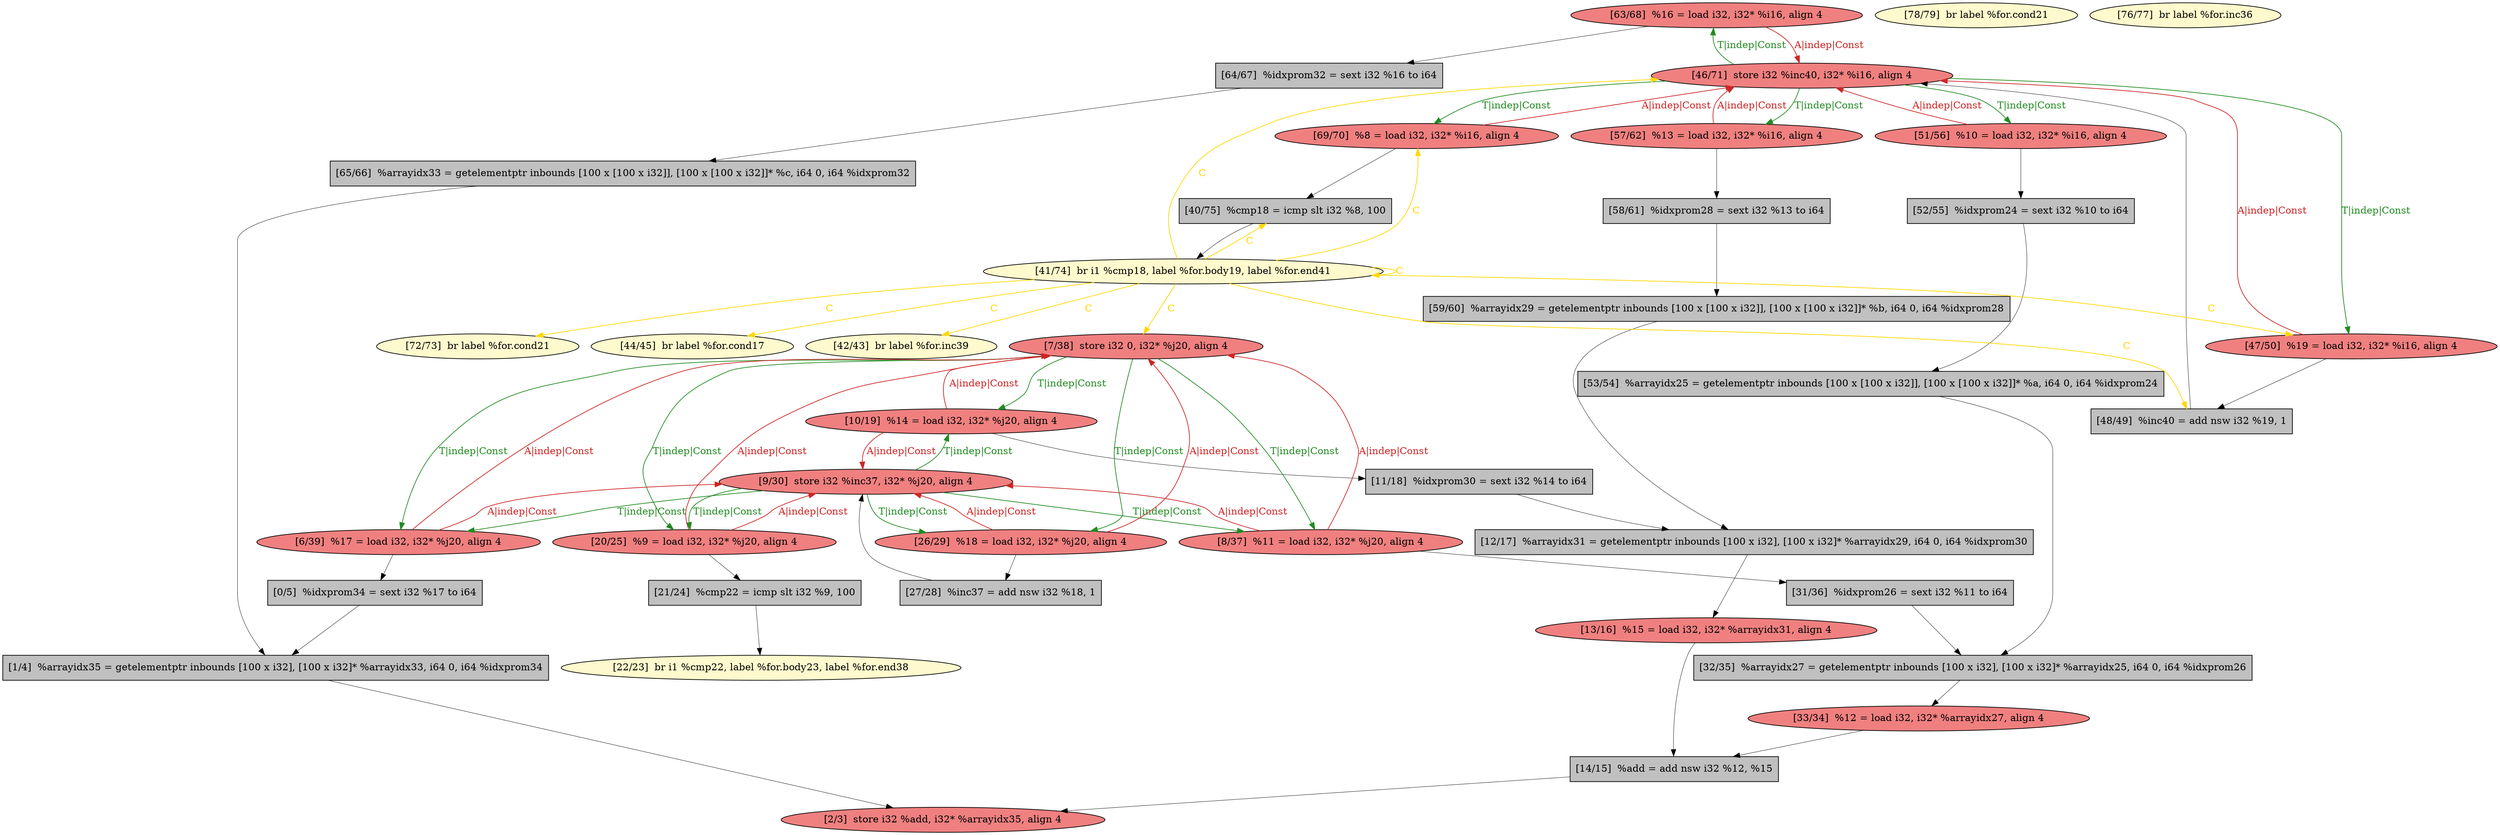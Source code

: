 
digraph G {


node1437 [fillcolor=grey,label="[11/18]  %idxprom30 = sext i32 %14 to i64",shape=rectangle,style=filled ]
node1414 [fillcolor=lemonchiffon,label="[78/79]  br label %for.cond21",shape=ellipse,style=filled ]
node1408 [fillcolor=lightcoral,label="[46/71]  store i32 %inc40, i32* %i16, align 4",shape=ellipse,style=filled ]
node1412 [fillcolor=grey,label="[32/35]  %arrayidx27 = getelementptr inbounds [100 x i32], [100 x i32]* %arrayidx25, i64 0, i64 %idxprom26",shape=rectangle,style=filled ]
node1411 [fillcolor=lightcoral,label="[2/3]  store i32 %add, i32* %arrayidx35, align 4",shape=ellipse,style=filled ]
node1410 [fillcolor=grey,label="[65/66]  %arrayidx33 = getelementptr inbounds [100 x [100 x i32]], [100 x [100 x i32]]* %c, i64 0, i64 %idxprom32",shape=rectangle,style=filled ]
node1428 [fillcolor=lemonchiffon,label="[72/73]  br label %for.cond21",shape=ellipse,style=filled ]
node1409 [fillcolor=lightcoral,label="[10/19]  %14 = load i32, i32* %j20, align 4",shape=ellipse,style=filled ]
node1407 [fillcolor=lightcoral,label="[9/30]  store i32 %inc37, i32* %j20, align 4",shape=ellipse,style=filled ]
node1433 [fillcolor=grey,label="[58/61]  %idxprom28 = sext i32 %13 to i64",shape=rectangle,style=filled ]
node1406 [fillcolor=lemonchiffon,label="[76/77]  br label %for.inc36",shape=ellipse,style=filled ]
node1413 [fillcolor=lightcoral,label="[20/25]  %9 = load i32, i32* %j20, align 4",shape=ellipse,style=filled ]
node1430 [fillcolor=grey,label="[12/17]  %arrayidx31 = getelementptr inbounds [100 x i32], [100 x i32]* %arrayidx29, i64 0, i64 %idxprom30",shape=rectangle,style=filled ]
node1404 [fillcolor=grey,label="[21/24]  %cmp22 = icmp slt i32 %9, 100",shape=rectangle,style=filled ]
node1429 [fillcolor=lightcoral,label="[57/62]  %13 = load i32, i32* %i16, align 4",shape=ellipse,style=filled ]
node1399 [fillcolor=grey,label="[0/5]  %idxprom34 = sext i32 %17 to i64",shape=rectangle,style=filled ]
node1403 [fillcolor=lemonchiffon,label="[22/23]  br i1 %cmp22, label %for.body23, label %for.end38",shape=ellipse,style=filled ]
node1435 [fillcolor=lightcoral,label="[26/29]  %18 = load i32, i32* %j20, align 4",shape=ellipse,style=filled ]
node1405 [fillcolor=grey,label="[52/55]  %idxprom24 = sext i32 %10 to i64",shape=rectangle,style=filled ]
node1402 [fillcolor=grey,label="[40/75]  %cmp18 = icmp slt i32 %8, 100",shape=rectangle,style=filled ]
node1401 [fillcolor=lightcoral,label="[7/38]  store i32 0, i32* %j20, align 4",shape=ellipse,style=filled ]
node1415 [fillcolor=lemonchiffon,label="[44/45]  br label %for.cond17",shape=ellipse,style=filled ]
node1416 [fillcolor=grey,label="[48/49]  %inc40 = add nsw i32 %19, 1",shape=rectangle,style=filled ]
node1417 [fillcolor=lightcoral,label="[13/16]  %15 = load i32, i32* %arrayidx31, align 4",shape=ellipse,style=filled ]
node1436 [fillcolor=grey,label="[59/60]  %arrayidx29 = getelementptr inbounds [100 x [100 x i32]], [100 x [100 x i32]]* %b, i64 0, i64 %idxprom28",shape=rectangle,style=filled ]
node1418 [fillcolor=grey,label="[27/28]  %inc37 = add nsw i32 %18, 1",shape=rectangle,style=filled ]
node1438 [fillcolor=lightcoral,label="[63/68]  %16 = load i32, i32* %i16, align 4",shape=ellipse,style=filled ]
node1432 [fillcolor=lemonchiffon,label="[42/43]  br label %for.inc39",shape=ellipse,style=filled ]
node1419 [fillcolor=grey,label="[1/4]  %arrayidx35 = getelementptr inbounds [100 x i32], [100 x i32]* %arrayidx33, i64 0, i64 %idxprom34",shape=rectangle,style=filled ]
node1425 [fillcolor=lightcoral,label="[69/70]  %8 = load i32, i32* %i16, align 4",shape=ellipse,style=filled ]
node1400 [fillcolor=lightcoral,label="[6/39]  %17 = load i32, i32* %j20, align 4",shape=ellipse,style=filled ]
node1420 [fillcolor=lightcoral,label="[33/34]  %12 = load i32, i32* %arrayidx27, align 4",shape=ellipse,style=filled ]
node1421 [fillcolor=lightcoral,label="[51/56]  %10 = load i32, i32* %i16, align 4",shape=ellipse,style=filled ]
node1422 [fillcolor=lightcoral,label="[8/37]  %11 = load i32, i32* %j20, align 4",shape=ellipse,style=filled ]
node1423 [fillcolor=grey,label="[14/15]  %add = add nsw i32 %12, %15",shape=rectangle,style=filled ]
node1424 [fillcolor=lightcoral,label="[47/50]  %19 = load i32, i32* %i16, align 4",shape=ellipse,style=filled ]
node1426 [fillcolor=grey,label="[53/54]  %arrayidx25 = getelementptr inbounds [100 x [100 x i32]], [100 x [100 x i32]]* %a, i64 0, i64 %idxprom24",shape=rectangle,style=filled ]
node1434 [fillcolor=grey,label="[64/67]  %idxprom32 = sext i32 %16 to i64",shape=rectangle,style=filled ]
node1427 [fillcolor=grey,label="[31/36]  %idxprom26 = sext i32 %11 to i64",shape=rectangle,style=filled ]
node1431 [fillcolor=lemonchiffon,label="[41/74]  br i1 %cmp18, label %for.body19, label %for.end41",shape=ellipse,style=filled ]

node1431->node1401 [style=solid,color=gold,label="C",penwidth=1.0,fontcolor=gold ]
node1426->node1412 [style=solid,color=black,label="",penwidth=0.5,fontcolor=black ]
node1422->node1401 [style=solid,color=firebrick3,label="A|indep|Const",penwidth=1.0,fontcolor=firebrick3 ]
node1412->node1420 [style=solid,color=black,label="",penwidth=0.5,fontcolor=black ]
node1402->node1431 [style=solid,color=black,label="",penwidth=0.5,fontcolor=black ]
node1431->node1402 [style=solid,color=gold,label="C",penwidth=1.0,fontcolor=gold ]
node1427->node1412 [style=solid,color=black,label="",penwidth=0.5,fontcolor=black ]
node1413->node1404 [style=solid,color=black,label="",penwidth=0.5,fontcolor=black ]
node1431->node1425 [style=solid,color=gold,label="C",penwidth=1.0,fontcolor=gold ]
node1435->node1401 [style=solid,color=firebrick3,label="A|indep|Const",penwidth=1.0,fontcolor=firebrick3 ]
node1421->node1408 [style=solid,color=firebrick3,label="A|indep|Const",penwidth=1.0,fontcolor=firebrick3 ]
node1422->node1427 [style=solid,color=black,label="",penwidth=0.5,fontcolor=black ]
node1425->node1402 [style=solid,color=black,label="",penwidth=0.5,fontcolor=black ]
node1420->node1423 [style=solid,color=black,label="",penwidth=0.5,fontcolor=black ]
node1430->node1417 [style=solid,color=black,label="",penwidth=0.5,fontcolor=black ]
node1400->node1399 [style=solid,color=black,label="",penwidth=0.5,fontcolor=black ]
node1423->node1411 [style=solid,color=black,label="",penwidth=0.5,fontcolor=black ]
node1424->node1416 [style=solid,color=black,label="",penwidth=0.5,fontcolor=black ]
node1431->node1428 [style=solid,color=gold,label="C",penwidth=1.0,fontcolor=gold ]
node1409->node1437 [style=solid,color=black,label="",penwidth=0.5,fontcolor=black ]
node1401->node1409 [style=solid,color=forestgreen,label="T|indep|Const",penwidth=1.0,fontcolor=forestgreen ]
node1400->node1401 [style=solid,color=firebrick3,label="A|indep|Const",penwidth=1.0,fontcolor=firebrick3 ]
node1421->node1405 [style=solid,color=black,label="",penwidth=0.5,fontcolor=black ]
node1429->node1408 [style=solid,color=firebrick3,label="A|indep|Const",penwidth=1.0,fontcolor=firebrick3 ]
node1401->node1400 [style=solid,color=forestgreen,label="T|indep|Const",penwidth=1.0,fontcolor=forestgreen ]
node1407->node1413 [style=solid,color=forestgreen,label="T|indep|Const",penwidth=1.0,fontcolor=forestgreen ]
node1413->node1407 [style=solid,color=firebrick3,label="A|indep|Const",penwidth=1.0,fontcolor=firebrick3 ]
node1409->node1401 [style=solid,color=firebrick3,label="A|indep|Const",penwidth=1.0,fontcolor=firebrick3 ]
node1435->node1407 [style=solid,color=firebrick3,label="A|indep|Const",penwidth=1.0,fontcolor=firebrick3 ]
node1408->node1425 [style=solid,color=forestgreen,label="T|indep|Const",penwidth=1.0,fontcolor=forestgreen ]
node1408->node1424 [style=solid,color=forestgreen,label="T|indep|Const",penwidth=1.0,fontcolor=forestgreen ]
node1431->node1408 [style=solid,color=gold,label="C",penwidth=1.0,fontcolor=gold ]
node1416->node1408 [style=solid,color=black,label="",penwidth=0.5,fontcolor=black ]
node1401->node1413 [style=solid,color=forestgreen,label="T|indep|Const",penwidth=1.0,fontcolor=forestgreen ]
node1434->node1410 [style=solid,color=black,label="",penwidth=0.5,fontcolor=black ]
node1405->node1426 [style=solid,color=black,label="",penwidth=0.5,fontcolor=black ]
node1436->node1430 [style=solid,color=black,label="",penwidth=0.5,fontcolor=black ]
node1424->node1408 [style=solid,color=firebrick3,label="A|indep|Const",penwidth=1.0,fontcolor=firebrick3 ]
node1431->node1415 [style=solid,color=gold,label="C",penwidth=1.0,fontcolor=gold ]
node1429->node1433 [style=solid,color=black,label="",penwidth=0.5,fontcolor=black ]
node1404->node1403 [style=solid,color=black,label="",penwidth=0.5,fontcolor=black ]
node1419->node1411 [style=solid,color=black,label="",penwidth=0.5,fontcolor=black ]
node1431->node1431 [style=solid,color=gold,label="C",penwidth=1.0,fontcolor=gold ]
node1431->node1416 [style=solid,color=gold,label="C",penwidth=1.0,fontcolor=gold ]
node1400->node1407 [style=solid,color=firebrick3,label="A|indep|Const",penwidth=1.0,fontcolor=firebrick3 ]
node1418->node1407 [style=solid,color=black,label="",penwidth=0.5,fontcolor=black ]
node1408->node1421 [style=solid,color=forestgreen,label="T|indep|Const",penwidth=1.0,fontcolor=forestgreen ]
node1407->node1435 [style=solid,color=forestgreen,label="T|indep|Const",penwidth=1.0,fontcolor=forestgreen ]
node1408->node1438 [style=solid,color=forestgreen,label="T|indep|Const",penwidth=1.0,fontcolor=forestgreen ]
node1407->node1400 [style=solid,color=forestgreen,label="T|indep|Const",penwidth=1.0,fontcolor=forestgreen ]
node1431->node1424 [style=solid,color=gold,label="C",penwidth=1.0,fontcolor=gold ]
node1431->node1432 [style=solid,color=gold,label="C",penwidth=1.0,fontcolor=gold ]
node1438->node1434 [style=solid,color=black,label="",penwidth=0.5,fontcolor=black ]
node1413->node1401 [style=solid,color=firebrick3,label="A|indep|Const",penwidth=1.0,fontcolor=firebrick3 ]
node1437->node1430 [style=solid,color=black,label="",penwidth=0.5,fontcolor=black ]
node1407->node1422 [style=solid,color=forestgreen,label="T|indep|Const",penwidth=1.0,fontcolor=forestgreen ]
node1422->node1407 [style=solid,color=firebrick3,label="A|indep|Const",penwidth=1.0,fontcolor=firebrick3 ]
node1401->node1422 [style=solid,color=forestgreen,label="T|indep|Const",penwidth=1.0,fontcolor=forestgreen ]
node1438->node1408 [style=solid,color=firebrick3,label="A|indep|Const",penwidth=1.0,fontcolor=firebrick3 ]
node1410->node1419 [style=solid,color=black,label="",penwidth=0.5,fontcolor=black ]
node1401->node1435 [style=solid,color=forestgreen,label="T|indep|Const",penwidth=1.0,fontcolor=forestgreen ]
node1399->node1419 [style=solid,color=black,label="",penwidth=0.5,fontcolor=black ]
node1408->node1429 [style=solid,color=forestgreen,label="T|indep|Const",penwidth=1.0,fontcolor=forestgreen ]
node1409->node1407 [style=solid,color=firebrick3,label="A|indep|Const",penwidth=1.0,fontcolor=firebrick3 ]
node1407->node1409 [style=solid,color=forestgreen,label="T|indep|Const",penwidth=1.0,fontcolor=forestgreen ]
node1435->node1418 [style=solid,color=black,label="",penwidth=0.5,fontcolor=black ]
node1425->node1408 [style=solid,color=firebrick3,label="A|indep|Const",penwidth=1.0,fontcolor=firebrick3 ]
node1417->node1423 [style=solid,color=black,label="",penwidth=0.5,fontcolor=black ]
node1433->node1436 [style=solid,color=black,label="",penwidth=0.5,fontcolor=black ]


}
